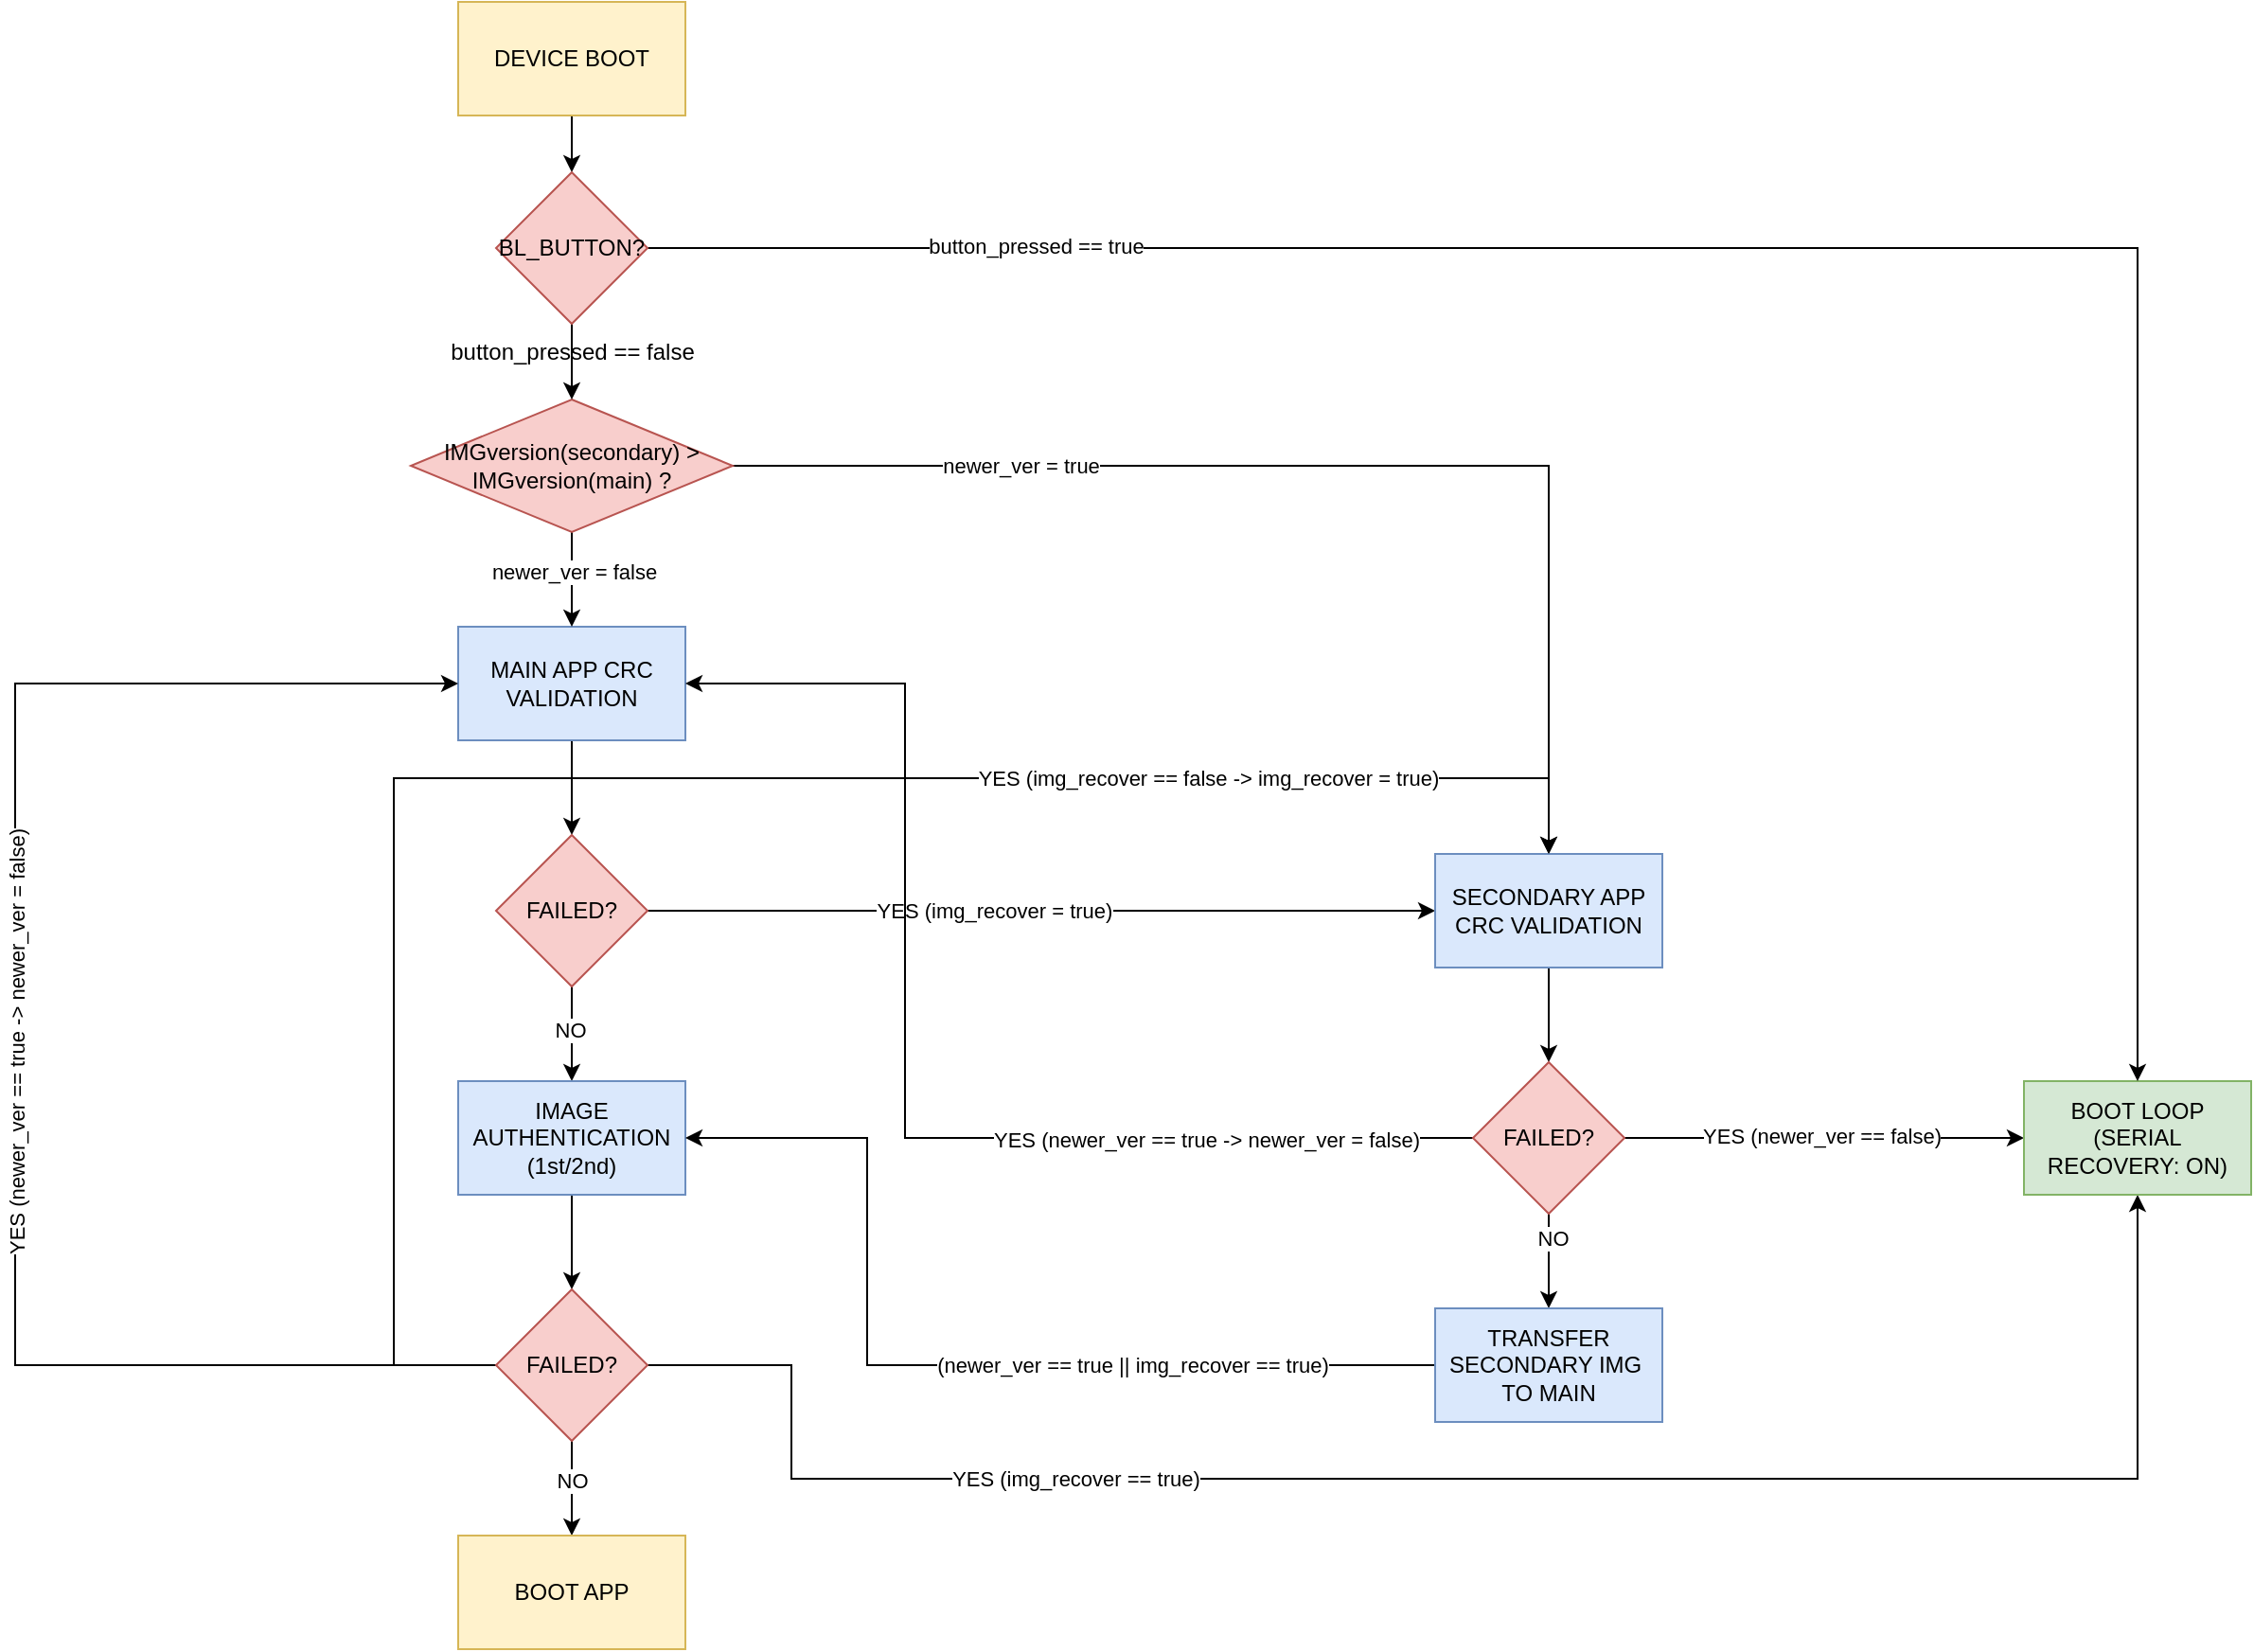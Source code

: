 <mxfile version="24.4.8" type="device">
  <diagram name="Σελίδα-1" id="9-g_rrE0qctYAohw1ApW">
    <mxGraphModel dx="1793" dy="2092" grid="1" gridSize="10" guides="1" tooltips="1" connect="1" arrows="1" fold="1" page="1" pageScale="1" pageWidth="827" pageHeight="1169" math="0" shadow="0">
      <root>
        <mxCell id="0" />
        <mxCell id="1" parent="0" />
        <mxCell id="2mrC7rM-yj1QwOYApSIQ-54" style="edgeStyle=orthogonalEdgeStyle;rounded=0;orthogonalLoop=1;jettySize=auto;html=1;exitX=0.5;exitY=1;exitDx=0;exitDy=0;entryX=0.5;entryY=0;entryDx=0;entryDy=0;" edge="1" parent="1" source="2mrC7rM-yj1QwOYApSIQ-2" target="2mrC7rM-yj1QwOYApSIQ-53">
          <mxGeometry relative="1" as="geometry" />
        </mxCell>
        <mxCell id="2mrC7rM-yj1QwOYApSIQ-2" value="DEVICE BOOT" style="rounded=0;whiteSpace=wrap;html=1;fillColor=#fff2cc;strokeColor=#d6b656;" vertex="1" parent="1">
          <mxGeometry x="354" y="-170" width="120" height="60" as="geometry" />
        </mxCell>
        <mxCell id="2mrC7rM-yj1QwOYApSIQ-8" style="edgeStyle=orthogonalEdgeStyle;rounded=0;orthogonalLoop=1;jettySize=auto;html=1;exitX=0.5;exitY=1;exitDx=0;exitDy=0;entryX=0.5;entryY=0;entryDx=0;entryDy=0;" edge="1" parent="1" source="2mrC7rM-yj1QwOYApSIQ-3" target="2mrC7rM-yj1QwOYApSIQ-7">
          <mxGeometry relative="1" as="geometry" />
        </mxCell>
        <mxCell id="2mrC7rM-yj1QwOYApSIQ-3" value="MAIN APP CRC VALIDATION" style="rounded=0;whiteSpace=wrap;html=1;fillColor=#dae8fc;strokeColor=#6c8ebf;" vertex="1" parent="1">
          <mxGeometry x="354" y="160" width="120" height="60" as="geometry" />
        </mxCell>
        <mxCell id="2mrC7rM-yj1QwOYApSIQ-10" style="edgeStyle=orthogonalEdgeStyle;rounded=0;orthogonalLoop=1;jettySize=auto;html=1;exitX=0.5;exitY=1;exitDx=0;exitDy=0;entryX=0.5;entryY=0;entryDx=0;entryDy=0;" edge="1" parent="1" source="2mrC7rM-yj1QwOYApSIQ-7" target="2mrC7rM-yj1QwOYApSIQ-9">
          <mxGeometry relative="1" as="geometry" />
        </mxCell>
        <mxCell id="2mrC7rM-yj1QwOYApSIQ-11" value="NO" style="edgeLabel;html=1;align=center;verticalAlign=middle;resizable=0;points=[];" vertex="1" connectable="0" parent="2mrC7rM-yj1QwOYApSIQ-10">
          <mxGeometry x="-0.08" y="-1" relative="1" as="geometry">
            <mxPoint as="offset" />
          </mxGeometry>
        </mxCell>
        <mxCell id="2mrC7rM-yj1QwOYApSIQ-19" style="edgeStyle=orthogonalEdgeStyle;rounded=0;orthogonalLoop=1;jettySize=auto;html=1;exitX=1;exitY=0.5;exitDx=0;exitDy=0;entryX=0;entryY=0.5;entryDx=0;entryDy=0;" edge="1" parent="1" source="2mrC7rM-yj1QwOYApSIQ-7" target="2mrC7rM-yj1QwOYApSIQ-18">
          <mxGeometry relative="1" as="geometry" />
        </mxCell>
        <mxCell id="2mrC7rM-yj1QwOYApSIQ-20" value="YES (img_recover = true)" style="edgeLabel;html=1;align=center;verticalAlign=middle;resizable=0;points=[];" vertex="1" connectable="0" parent="2mrC7rM-yj1QwOYApSIQ-19">
          <mxGeometry x="-0.121" relative="1" as="geometry">
            <mxPoint as="offset" />
          </mxGeometry>
        </mxCell>
        <mxCell id="2mrC7rM-yj1QwOYApSIQ-7" value="FAILED?" style="rhombus;whiteSpace=wrap;html=1;fillColor=#f8cecc;strokeColor=#b85450;" vertex="1" parent="1">
          <mxGeometry x="374" y="270" width="80" height="80" as="geometry" />
        </mxCell>
        <mxCell id="2mrC7rM-yj1QwOYApSIQ-13" style="edgeStyle=orthogonalEdgeStyle;rounded=0;orthogonalLoop=1;jettySize=auto;html=1;exitX=0.5;exitY=1;exitDx=0;exitDy=0;entryX=0.5;entryY=0;entryDx=0;entryDy=0;" edge="1" parent="1" source="2mrC7rM-yj1QwOYApSIQ-9" target="2mrC7rM-yj1QwOYApSIQ-12">
          <mxGeometry relative="1" as="geometry" />
        </mxCell>
        <mxCell id="2mrC7rM-yj1QwOYApSIQ-9" value="IMAGE AUTHENTICATION&lt;div&gt;(1st/2nd)&lt;/div&gt;" style="rounded=0;whiteSpace=wrap;html=1;fillColor=#dae8fc;strokeColor=#6c8ebf;" vertex="1" parent="1">
          <mxGeometry x="354" y="400" width="120" height="60" as="geometry" />
        </mxCell>
        <mxCell id="2mrC7rM-yj1QwOYApSIQ-16" style="edgeStyle=orthogonalEdgeStyle;rounded=0;orthogonalLoop=1;jettySize=auto;html=1;exitX=0.5;exitY=1;exitDx=0;exitDy=0;entryX=0.5;entryY=0;entryDx=0;entryDy=0;" edge="1" parent="1" source="2mrC7rM-yj1QwOYApSIQ-12" target="2mrC7rM-yj1QwOYApSIQ-14">
          <mxGeometry relative="1" as="geometry" />
        </mxCell>
        <mxCell id="2mrC7rM-yj1QwOYApSIQ-17" value="NO" style="edgeLabel;html=1;align=center;verticalAlign=middle;resizable=0;points=[];" vertex="1" connectable="0" parent="2mrC7rM-yj1QwOYApSIQ-16">
          <mxGeometry x="-0.16" relative="1" as="geometry">
            <mxPoint as="offset" />
          </mxGeometry>
        </mxCell>
        <mxCell id="2mrC7rM-yj1QwOYApSIQ-31" style="edgeStyle=orthogonalEdgeStyle;rounded=0;orthogonalLoop=1;jettySize=auto;html=1;exitX=0;exitY=0.5;exitDx=0;exitDy=0;entryX=0.5;entryY=0;entryDx=0;entryDy=0;" edge="1" parent="1" source="2mrC7rM-yj1QwOYApSIQ-12" target="2mrC7rM-yj1QwOYApSIQ-18">
          <mxGeometry relative="1" as="geometry">
            <Array as="points">
              <mxPoint x="320" y="550" />
              <mxPoint x="320" y="240" />
              <mxPoint x="930" y="240" />
            </Array>
          </mxGeometry>
        </mxCell>
        <mxCell id="2mrC7rM-yj1QwOYApSIQ-32" value="YES (img_recover == false -&amp;gt; img_recover = true)" style="edgeLabel;html=1;align=center;verticalAlign=middle;resizable=0;points=[];" vertex="1" connectable="0" parent="2mrC7rM-yj1QwOYApSIQ-31">
          <mxGeometry x="-0.852" relative="1" as="geometry">
            <mxPoint x="430" y="-289" as="offset" />
          </mxGeometry>
        </mxCell>
        <mxCell id="2mrC7rM-yj1QwOYApSIQ-33" style="edgeStyle=orthogonalEdgeStyle;rounded=0;orthogonalLoop=1;jettySize=auto;html=1;exitX=1;exitY=0.5;exitDx=0;exitDy=0;entryX=0.5;entryY=1;entryDx=0;entryDy=0;" edge="1" parent="1" source="2mrC7rM-yj1QwOYApSIQ-12" target="2mrC7rM-yj1QwOYApSIQ-28">
          <mxGeometry relative="1" as="geometry">
            <Array as="points">
              <mxPoint x="530" y="550" />
              <mxPoint x="530" y="610" />
              <mxPoint x="1241" y="610" />
            </Array>
          </mxGeometry>
        </mxCell>
        <mxCell id="2mrC7rM-yj1QwOYApSIQ-34" value="YES (img_recover == true)" style="edgeLabel;html=1;align=center;verticalAlign=middle;resizable=0;points=[];" vertex="1" connectable="0" parent="2mrC7rM-yj1QwOYApSIQ-33">
          <mxGeometry x="-0.913" y="1" relative="1" as="geometry">
            <mxPoint x="182" y="61" as="offset" />
          </mxGeometry>
        </mxCell>
        <mxCell id="2mrC7rM-yj1QwOYApSIQ-51" style="edgeStyle=orthogonalEdgeStyle;rounded=0;orthogonalLoop=1;jettySize=auto;html=1;exitX=0;exitY=0.5;exitDx=0;exitDy=0;entryX=0;entryY=0.5;entryDx=0;entryDy=0;" edge="1" parent="1" source="2mrC7rM-yj1QwOYApSIQ-12" target="2mrC7rM-yj1QwOYApSIQ-3">
          <mxGeometry relative="1" as="geometry">
            <Array as="points">
              <mxPoint x="120" y="550" />
              <mxPoint x="120" y="190" />
            </Array>
          </mxGeometry>
        </mxCell>
        <mxCell id="2mrC7rM-yj1QwOYApSIQ-52" value="YES (newer_ver == true -&amp;gt; newer_ver = false)" style="edgeLabel;html=1;align=center;verticalAlign=middle;resizable=0;points=[];rotation=-90;" vertex="1" connectable="0" parent="2mrC7rM-yj1QwOYApSIQ-51">
          <mxGeometry x="-0.426" y="-1" relative="1" as="geometry">
            <mxPoint x="-10" y="-169" as="offset" />
          </mxGeometry>
        </mxCell>
        <mxCell id="2mrC7rM-yj1QwOYApSIQ-12" value="FAILED?" style="rhombus;whiteSpace=wrap;html=1;fillColor=#f8cecc;strokeColor=#b85450;" vertex="1" parent="1">
          <mxGeometry x="374" y="510" width="80" height="80" as="geometry" />
        </mxCell>
        <mxCell id="2mrC7rM-yj1QwOYApSIQ-14" value="BOOT APP" style="rounded=0;whiteSpace=wrap;html=1;fillColor=#fff2cc;strokeColor=#d6b656;" vertex="1" parent="1">
          <mxGeometry x="354" y="640" width="120" height="60" as="geometry" />
        </mxCell>
        <mxCell id="2mrC7rM-yj1QwOYApSIQ-23" style="edgeStyle=orthogonalEdgeStyle;rounded=0;orthogonalLoop=1;jettySize=auto;html=1;exitX=0.5;exitY=1;exitDx=0;exitDy=0;entryX=0.5;entryY=0;entryDx=0;entryDy=0;" edge="1" parent="1" source="2mrC7rM-yj1QwOYApSIQ-18" target="2mrC7rM-yj1QwOYApSIQ-22">
          <mxGeometry relative="1" as="geometry" />
        </mxCell>
        <mxCell id="2mrC7rM-yj1QwOYApSIQ-18" value="SECONDARY APP CRC VALIDATION" style="rounded=0;whiteSpace=wrap;html=1;fillColor=#dae8fc;strokeColor=#6c8ebf;" vertex="1" parent="1">
          <mxGeometry x="870" y="280" width="120" height="60" as="geometry" />
        </mxCell>
        <mxCell id="2mrC7rM-yj1QwOYApSIQ-25" style="edgeStyle=orthogonalEdgeStyle;rounded=0;orthogonalLoop=1;jettySize=auto;html=1;exitX=0.5;exitY=1;exitDx=0;exitDy=0;entryX=0.5;entryY=0;entryDx=0;entryDy=0;" edge="1" parent="1" source="2mrC7rM-yj1QwOYApSIQ-22" target="2mrC7rM-yj1QwOYApSIQ-24">
          <mxGeometry relative="1" as="geometry" />
        </mxCell>
        <mxCell id="2mrC7rM-yj1QwOYApSIQ-27" value="NO" style="edgeLabel;html=1;align=center;verticalAlign=middle;resizable=0;points=[];" vertex="1" connectable="0" parent="2mrC7rM-yj1QwOYApSIQ-25">
          <mxGeometry x="-0.48" y="2" relative="1" as="geometry">
            <mxPoint as="offset" />
          </mxGeometry>
        </mxCell>
        <mxCell id="2mrC7rM-yj1QwOYApSIQ-29" style="edgeStyle=orthogonalEdgeStyle;rounded=0;orthogonalLoop=1;jettySize=auto;html=1;exitX=1;exitY=0.5;exitDx=0;exitDy=0;entryX=0;entryY=0.5;entryDx=0;entryDy=0;" edge="1" parent="1" source="2mrC7rM-yj1QwOYApSIQ-22" target="2mrC7rM-yj1QwOYApSIQ-28">
          <mxGeometry relative="1" as="geometry" />
        </mxCell>
        <mxCell id="2mrC7rM-yj1QwOYApSIQ-30" value="YES (newer_ver == false)" style="edgeLabel;html=1;align=center;verticalAlign=middle;resizable=0;points=[];" vertex="1" connectable="0" parent="2mrC7rM-yj1QwOYApSIQ-29">
          <mxGeometry x="-0.029" y="1" relative="1" as="geometry">
            <mxPoint x="1" as="offset" />
          </mxGeometry>
        </mxCell>
        <mxCell id="2mrC7rM-yj1QwOYApSIQ-45" style="edgeStyle=orthogonalEdgeStyle;rounded=0;orthogonalLoop=1;jettySize=auto;html=1;exitX=0;exitY=0.5;exitDx=0;exitDy=0;entryX=1;entryY=0.5;entryDx=0;entryDy=0;" edge="1" parent="1" source="2mrC7rM-yj1QwOYApSIQ-22" target="2mrC7rM-yj1QwOYApSIQ-3">
          <mxGeometry relative="1" as="geometry">
            <Array as="points">
              <mxPoint x="590" y="430" />
              <mxPoint x="590" y="190" />
            </Array>
          </mxGeometry>
        </mxCell>
        <mxCell id="2mrC7rM-yj1QwOYApSIQ-46" value="YES (newer_ver == true -&amp;gt; newer_ver = false)" style="edgeLabel;html=1;align=center;verticalAlign=middle;resizable=0;points=[];" vertex="1" connectable="0" parent="2mrC7rM-yj1QwOYApSIQ-45">
          <mxGeometry x="-0.569" y="1" relative="1" as="geometry">
            <mxPoint as="offset" />
          </mxGeometry>
        </mxCell>
        <mxCell id="2mrC7rM-yj1QwOYApSIQ-22" value="FAILED?" style="rhombus;whiteSpace=wrap;html=1;fillColor=#f8cecc;strokeColor=#b85450;" vertex="1" parent="1">
          <mxGeometry x="890" y="390" width="80" height="80" as="geometry" />
        </mxCell>
        <mxCell id="2mrC7rM-yj1QwOYApSIQ-26" style="edgeStyle=orthogonalEdgeStyle;rounded=0;orthogonalLoop=1;jettySize=auto;html=1;exitX=0;exitY=0.5;exitDx=0;exitDy=0;entryX=1;entryY=0.5;entryDx=0;entryDy=0;" edge="1" parent="1" source="2mrC7rM-yj1QwOYApSIQ-24" target="2mrC7rM-yj1QwOYApSIQ-9">
          <mxGeometry relative="1" as="geometry">
            <Array as="points">
              <mxPoint x="570" y="550" />
              <mxPoint x="570" y="430" />
            </Array>
          </mxGeometry>
        </mxCell>
        <mxCell id="2mrC7rM-yj1QwOYApSIQ-49" value="(newer_ver == true || img_recover == true)" style="edgeLabel;html=1;align=center;verticalAlign=middle;resizable=0;points=[];" vertex="1" connectable="0" parent="2mrC7rM-yj1QwOYApSIQ-26">
          <mxGeometry x="-0.104" y="-1" relative="1" as="geometry">
            <mxPoint x="71" y="1" as="offset" />
          </mxGeometry>
        </mxCell>
        <mxCell id="2mrC7rM-yj1QwOYApSIQ-24" value="TRANSFER SECONDARY IMG&amp;nbsp; TO MAIN" style="rounded=0;whiteSpace=wrap;html=1;fillColor=#dae8fc;strokeColor=#6c8ebf;" vertex="1" parent="1">
          <mxGeometry x="870" y="520" width="120" height="60" as="geometry" />
        </mxCell>
        <mxCell id="2mrC7rM-yj1QwOYApSIQ-28" value="BOOT LOOP (SERIAL RECOVERY: ON)" style="rounded=0;whiteSpace=wrap;html=1;fillColor=#d5e8d4;strokeColor=#82b366;" vertex="1" parent="1">
          <mxGeometry x="1181" y="400" width="120" height="60" as="geometry" />
        </mxCell>
        <mxCell id="2mrC7rM-yj1QwOYApSIQ-38" style="edgeStyle=orthogonalEdgeStyle;rounded=0;orthogonalLoop=1;jettySize=auto;html=1;exitX=1;exitY=0.5;exitDx=0;exitDy=0;entryX=0.5;entryY=0;entryDx=0;entryDy=0;" edge="1" parent="1" source="2mrC7rM-yj1QwOYApSIQ-37" target="2mrC7rM-yj1QwOYApSIQ-18">
          <mxGeometry relative="1" as="geometry" />
        </mxCell>
        <mxCell id="2mrC7rM-yj1QwOYApSIQ-39" value="newer_ver = true" style="edgeLabel;html=1;align=center;verticalAlign=middle;resizable=0;points=[];" vertex="1" connectable="0" parent="2mrC7rM-yj1QwOYApSIQ-38">
          <mxGeometry x="-0.522" relative="1" as="geometry">
            <mxPoint as="offset" />
          </mxGeometry>
        </mxCell>
        <mxCell id="2mrC7rM-yj1QwOYApSIQ-41" style="edgeStyle=orthogonalEdgeStyle;rounded=0;orthogonalLoop=1;jettySize=auto;html=1;exitX=0.5;exitY=1;exitDx=0;exitDy=0;entryX=0.5;entryY=0;entryDx=0;entryDy=0;" edge="1" parent="1" source="2mrC7rM-yj1QwOYApSIQ-37" target="2mrC7rM-yj1QwOYApSIQ-3">
          <mxGeometry relative="1" as="geometry" />
        </mxCell>
        <mxCell id="2mrC7rM-yj1QwOYApSIQ-42" value="newer_ver = false" style="edgeLabel;html=1;align=center;verticalAlign=middle;resizable=0;points=[];" vertex="1" connectable="0" parent="2mrC7rM-yj1QwOYApSIQ-41">
          <mxGeometry x="-0.16" y="1" relative="1" as="geometry">
            <mxPoint as="offset" />
          </mxGeometry>
        </mxCell>
        <mxCell id="2mrC7rM-yj1QwOYApSIQ-37" value="IMGversion(secondary) &amp;gt; IMGversion(main) ?" style="rhombus;whiteSpace=wrap;html=1;fillColor=#f8cecc;strokeColor=#b85450;" vertex="1" parent="1">
          <mxGeometry x="329" y="40" width="170" height="70" as="geometry" />
        </mxCell>
        <mxCell id="2mrC7rM-yj1QwOYApSIQ-55" style="edgeStyle=orthogonalEdgeStyle;rounded=0;orthogonalLoop=1;jettySize=auto;html=1;exitX=0.5;exitY=1;exitDx=0;exitDy=0;entryX=0.5;entryY=0;entryDx=0;entryDy=0;" edge="1" parent="1" source="2mrC7rM-yj1QwOYApSIQ-53" target="2mrC7rM-yj1QwOYApSIQ-37">
          <mxGeometry relative="1" as="geometry" />
        </mxCell>
        <mxCell id="2mrC7rM-yj1QwOYApSIQ-57" style="edgeStyle=orthogonalEdgeStyle;rounded=0;orthogonalLoop=1;jettySize=auto;html=1;exitX=1;exitY=0.5;exitDx=0;exitDy=0;entryX=0.5;entryY=0;entryDx=0;entryDy=0;" edge="1" parent="1" source="2mrC7rM-yj1QwOYApSIQ-53" target="2mrC7rM-yj1QwOYApSIQ-28">
          <mxGeometry relative="1" as="geometry">
            <mxPoint x="1090" y="170.0" as="targetPoint" />
          </mxGeometry>
        </mxCell>
        <mxCell id="2mrC7rM-yj1QwOYApSIQ-58" value="button_pressed == true" style="edgeLabel;html=1;align=center;verticalAlign=middle;resizable=0;points=[];" vertex="1" connectable="0" parent="2mrC7rM-yj1QwOYApSIQ-57">
          <mxGeometry x="-0.667" y="1" relative="1" as="geometry">
            <mxPoint as="offset" />
          </mxGeometry>
        </mxCell>
        <mxCell id="2mrC7rM-yj1QwOYApSIQ-53" value="BL_BUTTON?" style="rhombus;whiteSpace=wrap;html=1;fillColor=#f8cecc;strokeColor=#b85450;" vertex="1" parent="1">
          <mxGeometry x="374" y="-80" width="80" height="80" as="geometry" />
        </mxCell>
        <mxCell id="2mrC7rM-yj1QwOYApSIQ-56" value="button_pressed == false" style="text;html=1;align=center;verticalAlign=middle;resizable=0;points=[];autosize=1;strokeColor=none;fillColor=none;" vertex="1" parent="1">
          <mxGeometry x="339" width="150" height="30" as="geometry" />
        </mxCell>
      </root>
    </mxGraphModel>
  </diagram>
</mxfile>
